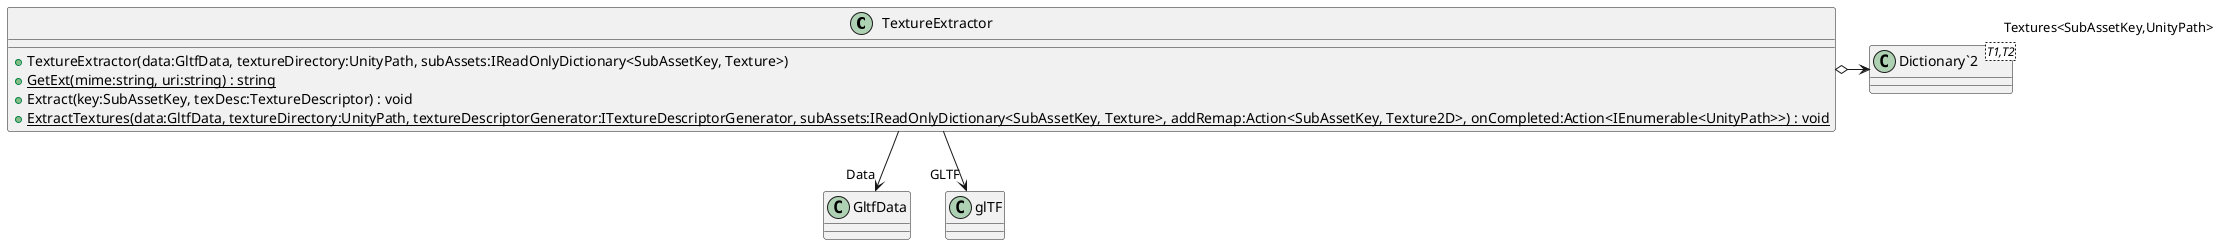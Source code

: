 @startuml
class TextureExtractor {
    + TextureExtractor(data:GltfData, textureDirectory:UnityPath, subAssets:IReadOnlyDictionary<SubAssetKey, Texture>)
    + {static} GetExt(mime:string, uri:string) : string
    + Extract(key:SubAssetKey, texDesc:TextureDescriptor) : void
    + {static} ExtractTextures(data:GltfData, textureDirectory:UnityPath, textureDescriptorGenerator:ITextureDescriptorGenerator, subAssets:IReadOnlyDictionary<SubAssetKey, Texture>, addRemap:Action<SubAssetKey, Texture2D>, onCompleted:Action<IEnumerable<UnityPath>>) : void
}
class "Dictionary`2"<T1,T2> {
}
TextureExtractor --> "Data" GltfData
TextureExtractor --> "GLTF" glTF
TextureExtractor o-> "Textures<SubAssetKey,UnityPath>" "Dictionary`2"
@enduml
